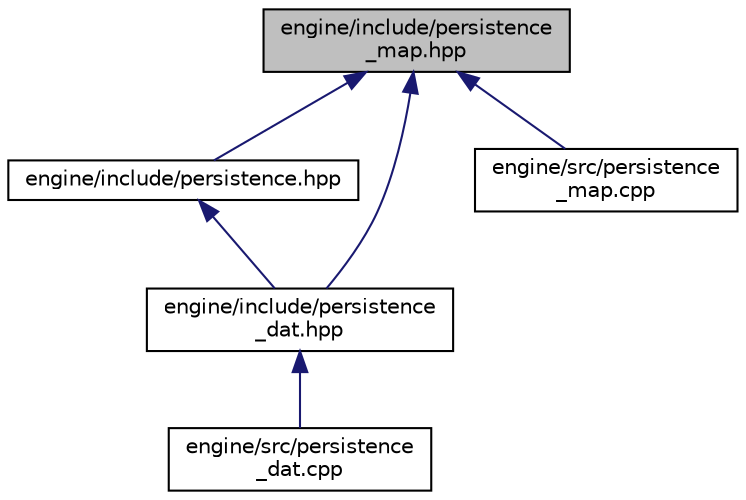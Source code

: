 digraph "engine/include/persistence_map.hpp"
{
  edge [fontname="Helvetica",fontsize="10",labelfontname="Helvetica",labelfontsize="10"];
  node [fontname="Helvetica",fontsize="10",shape=record];
  Node1 [label="engine/include/persistence\l_map.hpp",height=0.2,width=0.4,color="black", fillcolor="grey75", style="filled", fontcolor="black"];
  Node1 -> Node2 [dir="back",color="midnightblue",fontsize="10",style="solid"];
  Node2 [label="engine/include/persistence.hpp",height=0.2,width=0.4,color="black", fillcolor="white", style="filled",URL="$persistence_8hpp_source.html"];
  Node2 -> Node3 [dir="back",color="midnightblue",fontsize="10",style="solid"];
  Node3 [label="engine/include/persistence\l_dat.hpp",height=0.2,width=0.4,color="black", fillcolor="white", style="filled",URL="$persistence__dat_8hpp.html",tooltip="Purpose: Contains methods to save the game. "];
  Node3 -> Node4 [dir="back",color="midnightblue",fontsize="10",style="solid"];
  Node4 [label="engine/src/persistence\l_dat.cpp",height=0.2,width=0.4,color="black", fillcolor="white", style="filled",URL="$persistence__dat_8cpp.html",tooltip="Purpose: Contains methods to save the game. "];
  Node1 -> Node3 [dir="back",color="midnightblue",fontsize="10",style="solid"];
  Node1 -> Node5 [dir="back",color="midnightblue",fontsize="10",style="solid"];
  Node5 [label="engine/src/persistence\l_map.cpp",height=0.2,width=0.4,color="black", fillcolor="white", style="filled",URL="$persistence__map_8cpp.html",tooltip="Purpose: Contains methods to map state. "];
}
